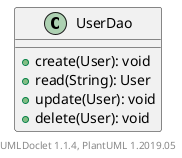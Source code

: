 @startuml

    class UserDao [[UserDao.html]] {
        +create(User): void
        +read(String): User
        +update(User): void
        +delete(User): void
    }


    center footer UMLDoclet 1.1.4, PlantUML 1.2019.05
@enduml
